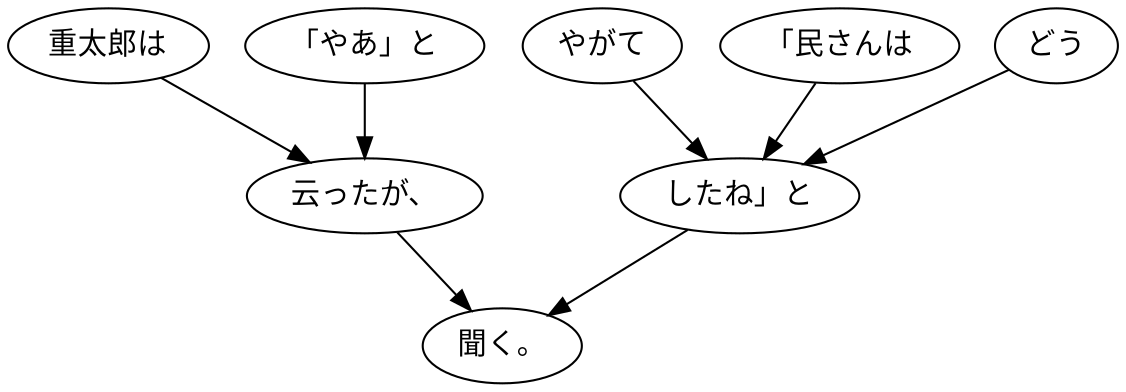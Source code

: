 digraph graph4384 {
	node0 [label="重太郎は"];
	node1 [label="「やあ」と"];
	node2 [label="云ったが、"];
	node3 [label="やがて"];
	node4 [label="「民さんは"];
	node5 [label="どう"];
	node6 [label="したね」と"];
	node7 [label="聞く。"];
	node0 -> node2;
	node1 -> node2;
	node2 -> node7;
	node3 -> node6;
	node4 -> node6;
	node5 -> node6;
	node6 -> node7;
}

